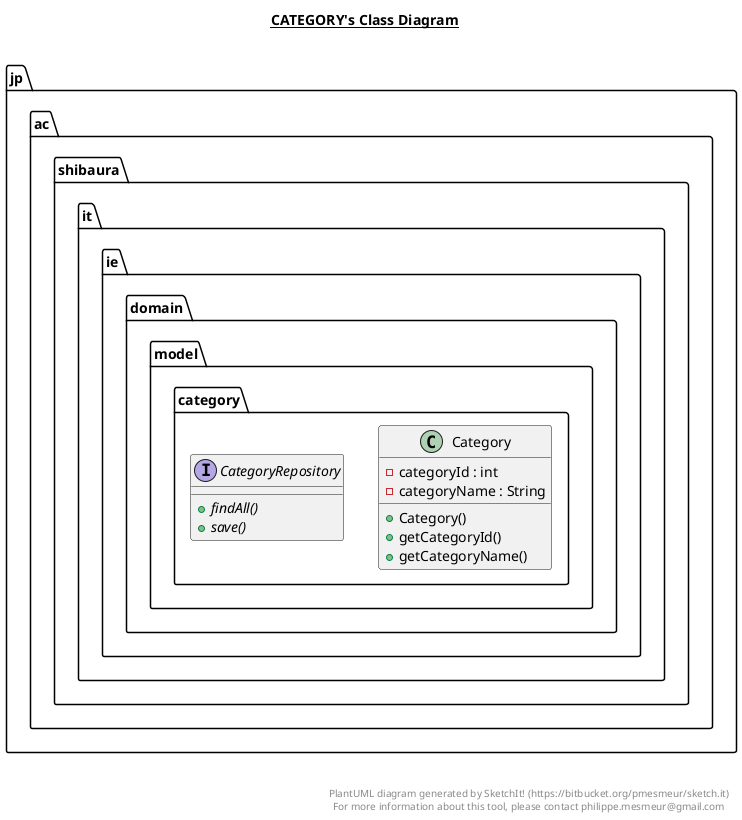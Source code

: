 @startuml

title __CATEGORY's Class Diagram__\n

  namespace jp.ac.shibaura.it.ie {
    namespace domain.model.category {
      class jp.ac.shibaura.it.ie.domain.model.category.Category {
          - categoryId : int
          - categoryName : String
          + Category()
          + getCategoryId()
          + getCategoryName()
      }
    }
  }
  

  namespace jp.ac.shibaura.it.ie {
    namespace domain.model.category {
      interface jp.ac.shibaura.it.ie.domain.model.category.CategoryRepository {
          {abstract} + findAll()
          {abstract} + save()
      }
    }
  }
  



right footer


PlantUML diagram generated by SketchIt! (https://bitbucket.org/pmesmeur/sketch.it)
For more information about this tool, please contact philippe.mesmeur@gmail.com
endfooter

@enduml
